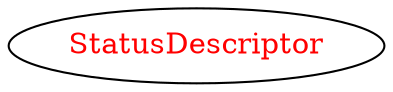digraph dependencyGraph {
 concentrate=true;
 ranksep="2.0";
 rankdir="LR"; 
 splines="ortho";
"StatusDescriptor" [fontcolor="red"];
}
